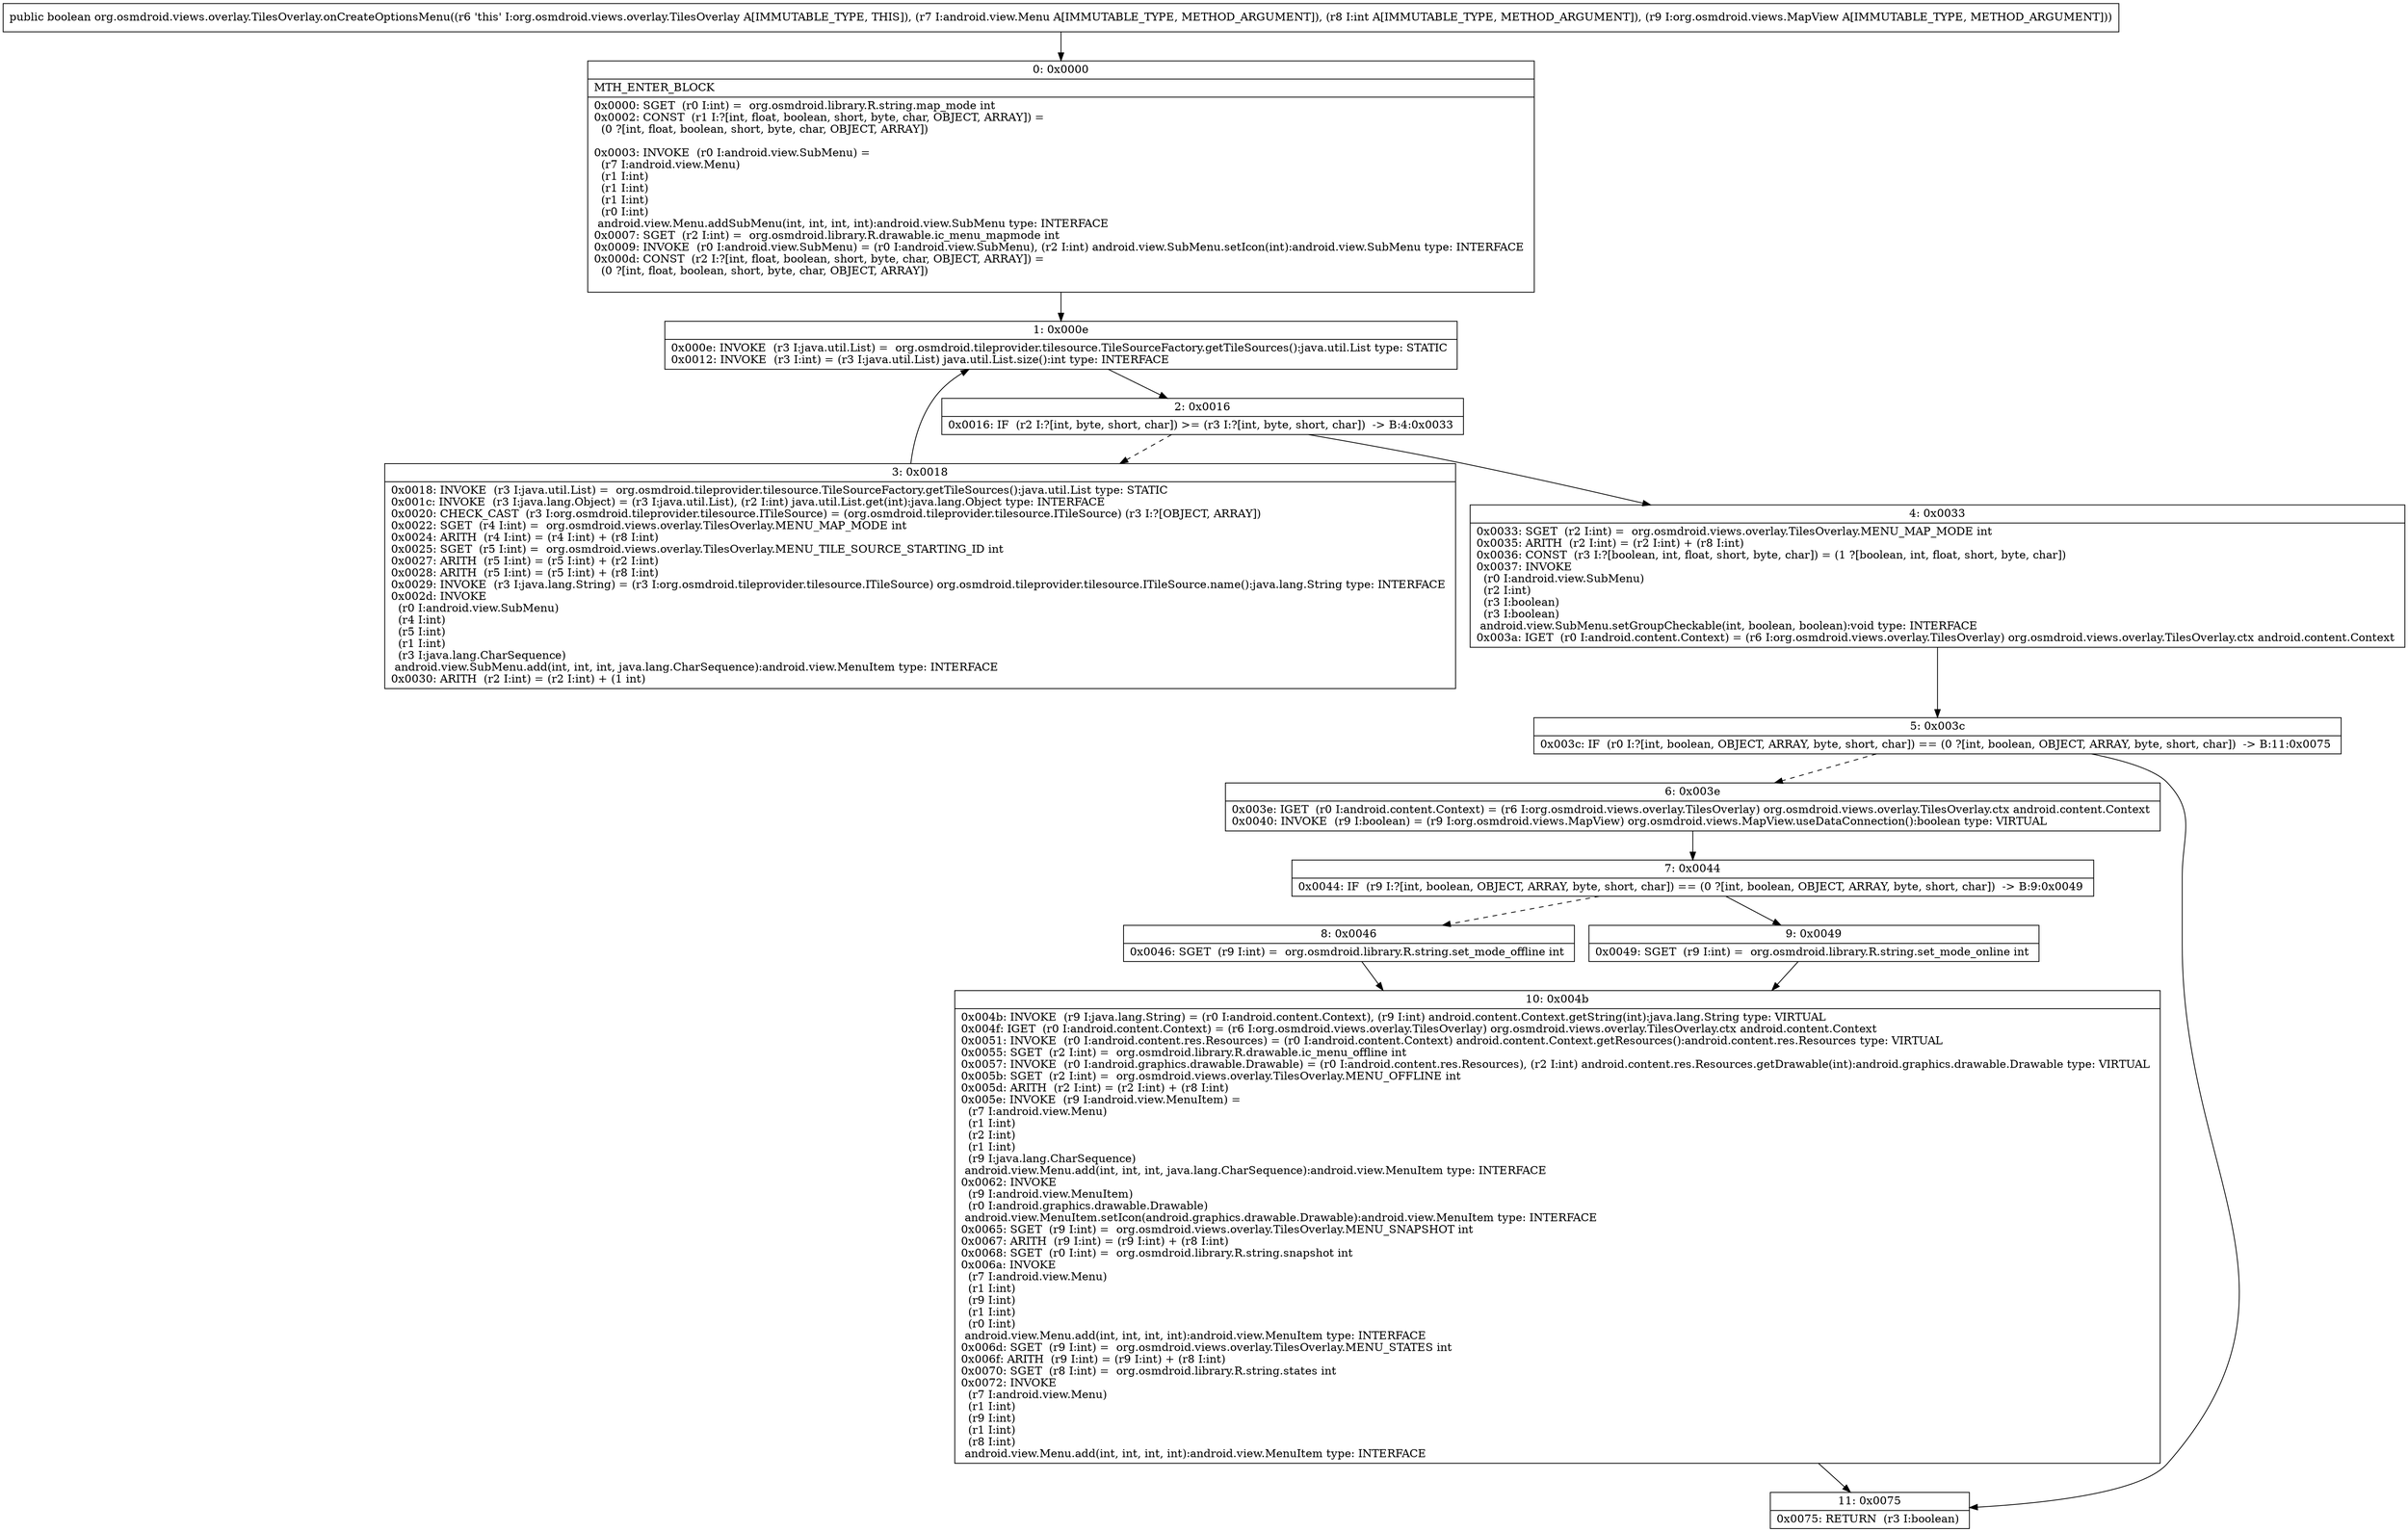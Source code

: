 digraph "CFG fororg.osmdroid.views.overlay.TilesOverlay.onCreateOptionsMenu(Landroid\/view\/Menu;ILorg\/osmdroid\/views\/MapView;)Z" {
Node_0 [shape=record,label="{0\:\ 0x0000|MTH_ENTER_BLOCK\l|0x0000: SGET  (r0 I:int) =  org.osmdroid.library.R.string.map_mode int \l0x0002: CONST  (r1 I:?[int, float, boolean, short, byte, char, OBJECT, ARRAY]) = \l  (0 ?[int, float, boolean, short, byte, char, OBJECT, ARRAY])\l \l0x0003: INVOKE  (r0 I:android.view.SubMenu) = \l  (r7 I:android.view.Menu)\l  (r1 I:int)\l  (r1 I:int)\l  (r1 I:int)\l  (r0 I:int)\l android.view.Menu.addSubMenu(int, int, int, int):android.view.SubMenu type: INTERFACE \l0x0007: SGET  (r2 I:int) =  org.osmdroid.library.R.drawable.ic_menu_mapmode int \l0x0009: INVOKE  (r0 I:android.view.SubMenu) = (r0 I:android.view.SubMenu), (r2 I:int) android.view.SubMenu.setIcon(int):android.view.SubMenu type: INTERFACE \l0x000d: CONST  (r2 I:?[int, float, boolean, short, byte, char, OBJECT, ARRAY]) = \l  (0 ?[int, float, boolean, short, byte, char, OBJECT, ARRAY])\l \l}"];
Node_1 [shape=record,label="{1\:\ 0x000e|0x000e: INVOKE  (r3 I:java.util.List) =  org.osmdroid.tileprovider.tilesource.TileSourceFactory.getTileSources():java.util.List type: STATIC \l0x0012: INVOKE  (r3 I:int) = (r3 I:java.util.List) java.util.List.size():int type: INTERFACE \l}"];
Node_2 [shape=record,label="{2\:\ 0x0016|0x0016: IF  (r2 I:?[int, byte, short, char]) \>= (r3 I:?[int, byte, short, char])  \-\> B:4:0x0033 \l}"];
Node_3 [shape=record,label="{3\:\ 0x0018|0x0018: INVOKE  (r3 I:java.util.List) =  org.osmdroid.tileprovider.tilesource.TileSourceFactory.getTileSources():java.util.List type: STATIC \l0x001c: INVOKE  (r3 I:java.lang.Object) = (r3 I:java.util.List), (r2 I:int) java.util.List.get(int):java.lang.Object type: INTERFACE \l0x0020: CHECK_CAST  (r3 I:org.osmdroid.tileprovider.tilesource.ITileSource) = (org.osmdroid.tileprovider.tilesource.ITileSource) (r3 I:?[OBJECT, ARRAY]) \l0x0022: SGET  (r4 I:int) =  org.osmdroid.views.overlay.TilesOverlay.MENU_MAP_MODE int \l0x0024: ARITH  (r4 I:int) = (r4 I:int) + (r8 I:int) \l0x0025: SGET  (r5 I:int) =  org.osmdroid.views.overlay.TilesOverlay.MENU_TILE_SOURCE_STARTING_ID int \l0x0027: ARITH  (r5 I:int) = (r5 I:int) + (r2 I:int) \l0x0028: ARITH  (r5 I:int) = (r5 I:int) + (r8 I:int) \l0x0029: INVOKE  (r3 I:java.lang.String) = (r3 I:org.osmdroid.tileprovider.tilesource.ITileSource) org.osmdroid.tileprovider.tilesource.ITileSource.name():java.lang.String type: INTERFACE \l0x002d: INVOKE  \l  (r0 I:android.view.SubMenu)\l  (r4 I:int)\l  (r5 I:int)\l  (r1 I:int)\l  (r3 I:java.lang.CharSequence)\l android.view.SubMenu.add(int, int, int, java.lang.CharSequence):android.view.MenuItem type: INTERFACE \l0x0030: ARITH  (r2 I:int) = (r2 I:int) + (1 int) \l}"];
Node_4 [shape=record,label="{4\:\ 0x0033|0x0033: SGET  (r2 I:int) =  org.osmdroid.views.overlay.TilesOverlay.MENU_MAP_MODE int \l0x0035: ARITH  (r2 I:int) = (r2 I:int) + (r8 I:int) \l0x0036: CONST  (r3 I:?[boolean, int, float, short, byte, char]) = (1 ?[boolean, int, float, short, byte, char]) \l0x0037: INVOKE  \l  (r0 I:android.view.SubMenu)\l  (r2 I:int)\l  (r3 I:boolean)\l  (r3 I:boolean)\l android.view.SubMenu.setGroupCheckable(int, boolean, boolean):void type: INTERFACE \l0x003a: IGET  (r0 I:android.content.Context) = (r6 I:org.osmdroid.views.overlay.TilesOverlay) org.osmdroid.views.overlay.TilesOverlay.ctx android.content.Context \l}"];
Node_5 [shape=record,label="{5\:\ 0x003c|0x003c: IF  (r0 I:?[int, boolean, OBJECT, ARRAY, byte, short, char]) == (0 ?[int, boolean, OBJECT, ARRAY, byte, short, char])  \-\> B:11:0x0075 \l}"];
Node_6 [shape=record,label="{6\:\ 0x003e|0x003e: IGET  (r0 I:android.content.Context) = (r6 I:org.osmdroid.views.overlay.TilesOverlay) org.osmdroid.views.overlay.TilesOverlay.ctx android.content.Context \l0x0040: INVOKE  (r9 I:boolean) = (r9 I:org.osmdroid.views.MapView) org.osmdroid.views.MapView.useDataConnection():boolean type: VIRTUAL \l}"];
Node_7 [shape=record,label="{7\:\ 0x0044|0x0044: IF  (r9 I:?[int, boolean, OBJECT, ARRAY, byte, short, char]) == (0 ?[int, boolean, OBJECT, ARRAY, byte, short, char])  \-\> B:9:0x0049 \l}"];
Node_8 [shape=record,label="{8\:\ 0x0046|0x0046: SGET  (r9 I:int) =  org.osmdroid.library.R.string.set_mode_offline int \l}"];
Node_9 [shape=record,label="{9\:\ 0x0049|0x0049: SGET  (r9 I:int) =  org.osmdroid.library.R.string.set_mode_online int \l}"];
Node_10 [shape=record,label="{10\:\ 0x004b|0x004b: INVOKE  (r9 I:java.lang.String) = (r0 I:android.content.Context), (r9 I:int) android.content.Context.getString(int):java.lang.String type: VIRTUAL \l0x004f: IGET  (r0 I:android.content.Context) = (r6 I:org.osmdroid.views.overlay.TilesOverlay) org.osmdroid.views.overlay.TilesOverlay.ctx android.content.Context \l0x0051: INVOKE  (r0 I:android.content.res.Resources) = (r0 I:android.content.Context) android.content.Context.getResources():android.content.res.Resources type: VIRTUAL \l0x0055: SGET  (r2 I:int) =  org.osmdroid.library.R.drawable.ic_menu_offline int \l0x0057: INVOKE  (r0 I:android.graphics.drawable.Drawable) = (r0 I:android.content.res.Resources), (r2 I:int) android.content.res.Resources.getDrawable(int):android.graphics.drawable.Drawable type: VIRTUAL \l0x005b: SGET  (r2 I:int) =  org.osmdroid.views.overlay.TilesOverlay.MENU_OFFLINE int \l0x005d: ARITH  (r2 I:int) = (r2 I:int) + (r8 I:int) \l0x005e: INVOKE  (r9 I:android.view.MenuItem) = \l  (r7 I:android.view.Menu)\l  (r1 I:int)\l  (r2 I:int)\l  (r1 I:int)\l  (r9 I:java.lang.CharSequence)\l android.view.Menu.add(int, int, int, java.lang.CharSequence):android.view.MenuItem type: INTERFACE \l0x0062: INVOKE  \l  (r9 I:android.view.MenuItem)\l  (r0 I:android.graphics.drawable.Drawable)\l android.view.MenuItem.setIcon(android.graphics.drawable.Drawable):android.view.MenuItem type: INTERFACE \l0x0065: SGET  (r9 I:int) =  org.osmdroid.views.overlay.TilesOverlay.MENU_SNAPSHOT int \l0x0067: ARITH  (r9 I:int) = (r9 I:int) + (r8 I:int) \l0x0068: SGET  (r0 I:int) =  org.osmdroid.library.R.string.snapshot int \l0x006a: INVOKE  \l  (r7 I:android.view.Menu)\l  (r1 I:int)\l  (r9 I:int)\l  (r1 I:int)\l  (r0 I:int)\l android.view.Menu.add(int, int, int, int):android.view.MenuItem type: INTERFACE \l0x006d: SGET  (r9 I:int) =  org.osmdroid.views.overlay.TilesOverlay.MENU_STATES int \l0x006f: ARITH  (r9 I:int) = (r9 I:int) + (r8 I:int) \l0x0070: SGET  (r8 I:int) =  org.osmdroid.library.R.string.states int \l0x0072: INVOKE  \l  (r7 I:android.view.Menu)\l  (r1 I:int)\l  (r9 I:int)\l  (r1 I:int)\l  (r8 I:int)\l android.view.Menu.add(int, int, int, int):android.view.MenuItem type: INTERFACE \l}"];
Node_11 [shape=record,label="{11\:\ 0x0075|0x0075: RETURN  (r3 I:boolean) \l}"];
MethodNode[shape=record,label="{public boolean org.osmdroid.views.overlay.TilesOverlay.onCreateOptionsMenu((r6 'this' I:org.osmdroid.views.overlay.TilesOverlay A[IMMUTABLE_TYPE, THIS]), (r7 I:android.view.Menu A[IMMUTABLE_TYPE, METHOD_ARGUMENT]), (r8 I:int A[IMMUTABLE_TYPE, METHOD_ARGUMENT]), (r9 I:org.osmdroid.views.MapView A[IMMUTABLE_TYPE, METHOD_ARGUMENT])) }"];
MethodNode -> Node_0;
Node_0 -> Node_1;
Node_1 -> Node_2;
Node_2 -> Node_3[style=dashed];
Node_2 -> Node_4;
Node_3 -> Node_1;
Node_4 -> Node_5;
Node_5 -> Node_6[style=dashed];
Node_5 -> Node_11;
Node_6 -> Node_7;
Node_7 -> Node_8[style=dashed];
Node_7 -> Node_9;
Node_8 -> Node_10;
Node_9 -> Node_10;
Node_10 -> Node_11;
}

